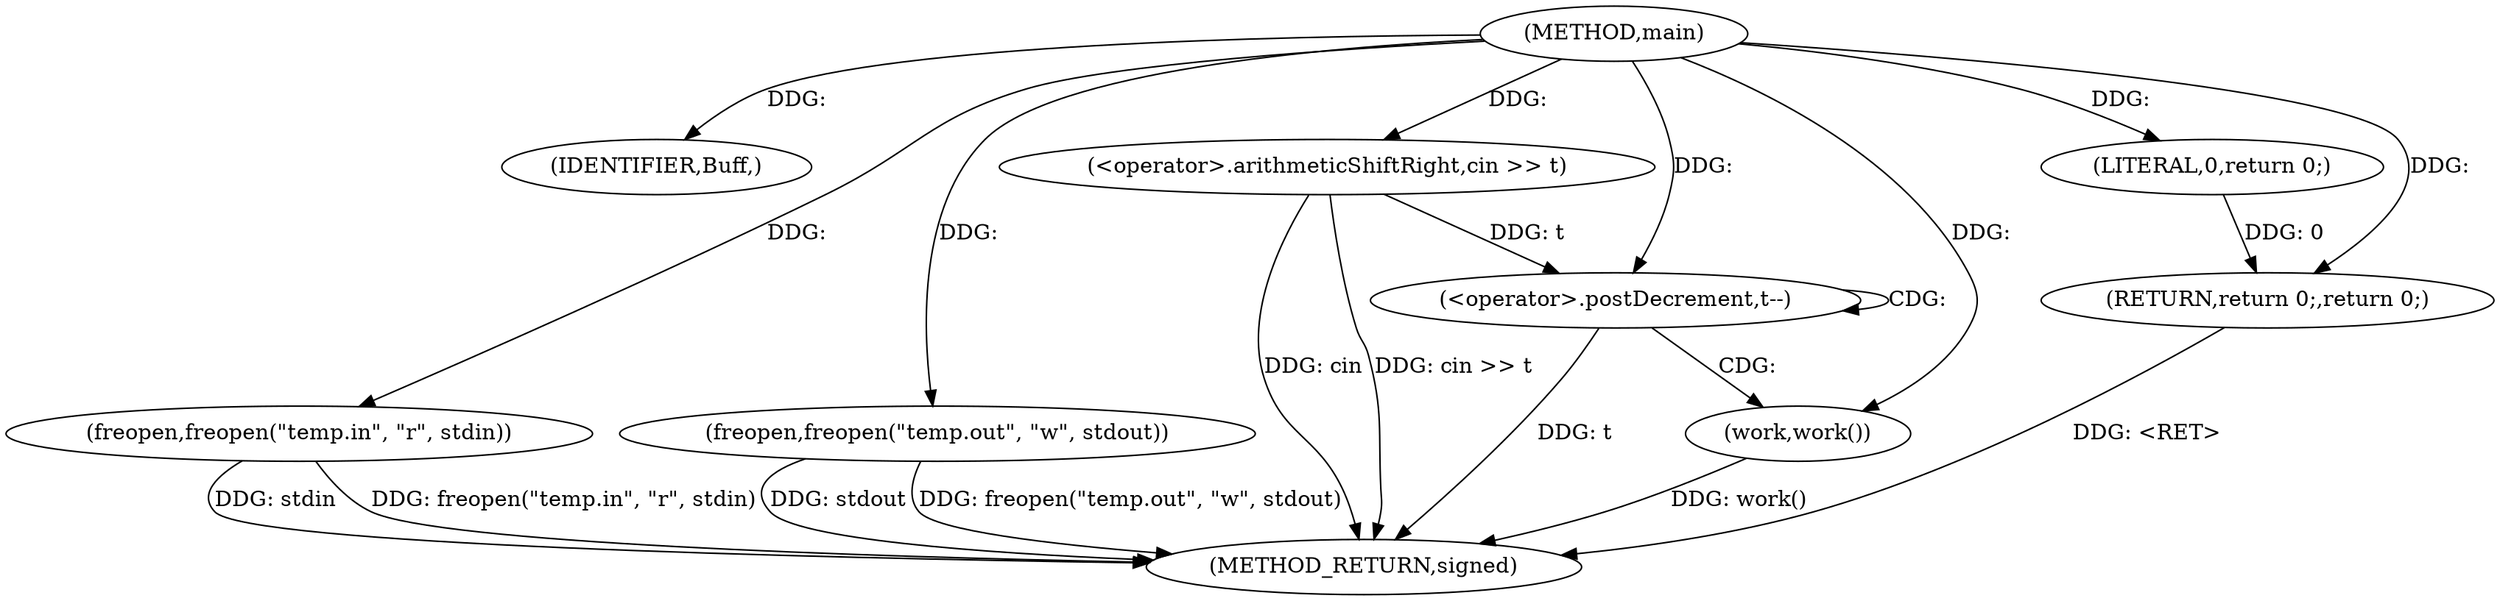 digraph "main" {  
"1000151" [label = "(METHOD,main)" ]
"1000171" [label = "(METHOD_RETURN,signed)" ]
"1000153" [label = "(IDENTIFIER,Buff,)" ]
"1000154" [label = "(freopen,freopen(\"temp.in\", \"r\", stdin))" ]
"1000158" [label = "(freopen,freopen(\"temp.out\", \"w\", stdout))" ]
"1000162" [label = "(<operator>.arithmeticShiftRight,cin >> t)" ]
"1000169" [label = "(RETURN,return 0;,return 0;)" ]
"1000166" [label = "(<operator>.postDecrement,t--)" ]
"1000168" [label = "(work,work())" ]
"1000170" [label = "(LITERAL,0,return 0;)" ]
  "1000169" -> "1000171"  [ label = "DDG: <RET>"] 
  "1000154" -> "1000171"  [ label = "DDG: freopen(\"temp.in\", \"r\", stdin)"] 
  "1000158" -> "1000171"  [ label = "DDG: freopen(\"temp.out\", \"w\", stdout)"] 
  "1000162" -> "1000171"  [ label = "DDG: cin >> t"] 
  "1000166" -> "1000171"  [ label = "DDG: t"] 
  "1000168" -> "1000171"  [ label = "DDG: work()"] 
  "1000162" -> "1000171"  [ label = "DDG: cin"] 
  "1000158" -> "1000171"  [ label = "DDG: stdout"] 
  "1000154" -> "1000171"  [ label = "DDG: stdin"] 
  "1000151" -> "1000153"  [ label = "DDG: "] 
  "1000170" -> "1000169"  [ label = "DDG: 0"] 
  "1000151" -> "1000169"  [ label = "DDG: "] 
  "1000151" -> "1000154"  [ label = "DDG: "] 
  "1000151" -> "1000158"  [ label = "DDG: "] 
  "1000151" -> "1000162"  [ label = "DDG: "] 
  "1000151" -> "1000168"  [ label = "DDG: "] 
  "1000151" -> "1000170"  [ label = "DDG: "] 
  "1000162" -> "1000166"  [ label = "DDG: t"] 
  "1000151" -> "1000166"  [ label = "DDG: "] 
  "1000166" -> "1000168"  [ label = "CDG: "] 
  "1000166" -> "1000166"  [ label = "CDG: "] 
}
